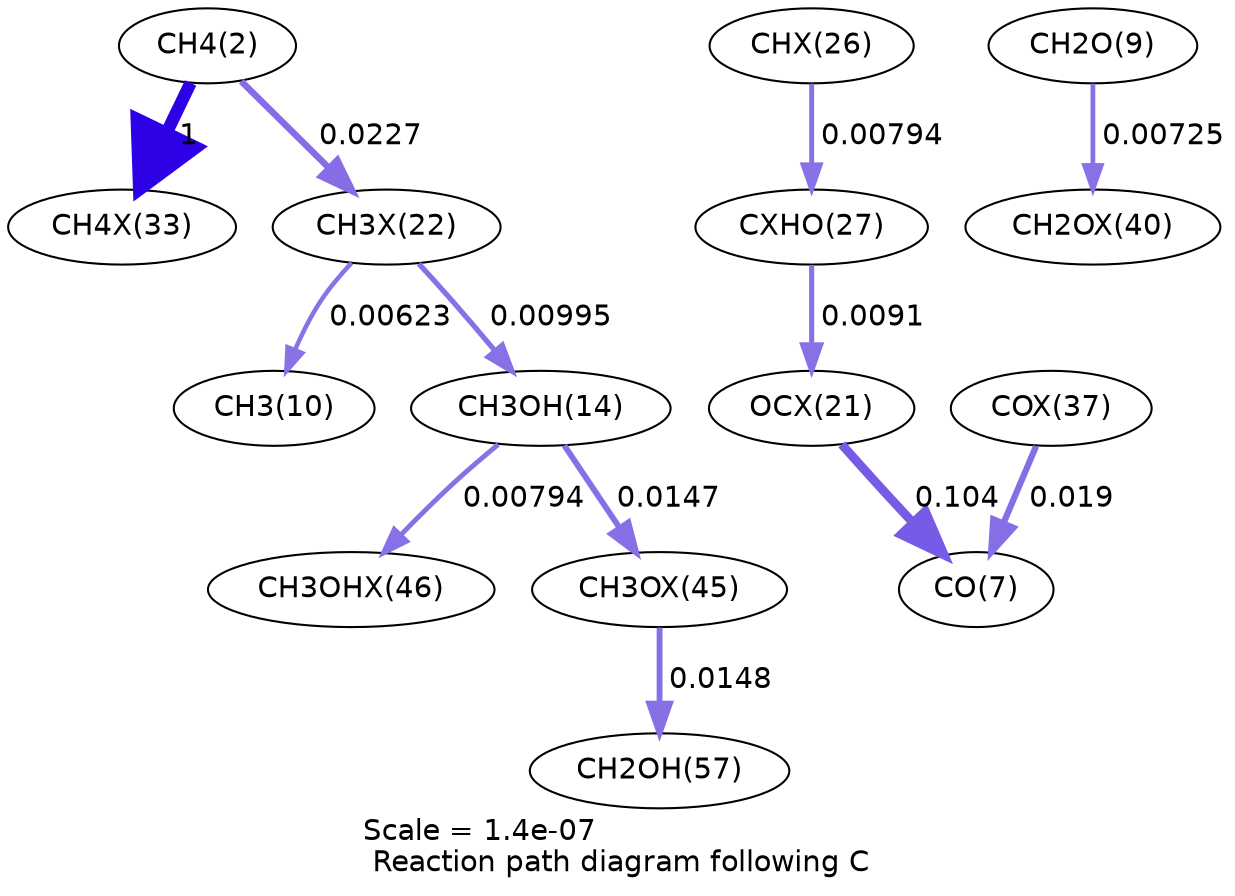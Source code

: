 digraph reaction_paths {
center=1;
s4 -> s44[fontname="Helvetica", penwidth=6, arrowsize=3, color="0.7, 1.5, 0.9"
, label=" 1"];
s4 -> s39[fontname="Helvetica", penwidth=3.14, arrowsize=1.57, color="0.7, 0.523, 0.9"
, label=" 0.0227"];
s39 -> s12[fontname="Helvetica", penwidth=2.17, arrowsize=1.08, color="0.7, 0.506, 0.9"
, label=" 0.00623"];
s39 -> s16[fontname="Helvetica", penwidth=2.52, arrowsize=1.26, color="0.7, 0.51, 0.9"
, label=" 0.00995"];
s16 -> s54[fontname="Helvetica", penwidth=2.35, arrowsize=1.17, color="0.7, 0.508, 0.9"
, label=" 0.00794"];
s16 -> s53[fontname="Helvetica", penwidth=2.82, arrowsize=1.41, color="0.7, 0.515, 0.9"
, label=" 0.0147"];
s42 -> s43[fontname="Helvetica", penwidth=2.35, arrowsize=1.17, color="0.7, 0.508, 0.9"
, label=" 0.00794"];
s53 -> s22[fontname="Helvetica", penwidth=2.82, arrowsize=1.41, color="0.7, 0.515, 0.9"
, label=" 0.0148"];
s11 -> s51[fontname="Helvetica", penwidth=2.28, arrowsize=1.14, color="0.7, 0.507, 0.9"
, label=" 0.00725"];
s43 -> s38[fontname="Helvetica", penwidth=2.45, arrowsize=1.23, color="0.7, 0.509, 0.9"
, label=" 0.0091"];
s38 -> s9[fontname="Helvetica", penwidth=4.29, arrowsize=2.15, color="0.7, 0.604, 0.9"
, label=" 0.104"];
s48 -> s9[fontname="Helvetica", penwidth=3.01, arrowsize=1.5, color="0.7, 0.519, 0.9"
, label=" 0.019"];
s4 [ fontname="Helvetica", label="CH4(2)"];
s9 [ fontname="Helvetica", label="CO(7)"];
s11 [ fontname="Helvetica", label="CH2O(9)"];
s12 [ fontname="Helvetica", label="CH3(10)"];
s16 [ fontname="Helvetica", label="CH3OH(14)"];
s22 [ fontname="Helvetica", label="CH2OH(57)"];
s38 [ fontname="Helvetica", label="OCX(21)"];
s39 [ fontname="Helvetica", label="CH3X(22)"];
s42 [ fontname="Helvetica", label="CHX(26)"];
s43 [ fontname="Helvetica", label="CXHO(27)"];
s44 [ fontname="Helvetica", label="CH4X(33)"];
s48 [ fontname="Helvetica", label="COX(37)"];
s51 [ fontname="Helvetica", label="CH2OX(40)"];
s53 [ fontname="Helvetica", label="CH3OX(45)"];
s54 [ fontname="Helvetica", label="CH3OHX(46)"];
 label = "Scale = 1.4e-07\l Reaction path diagram following C";
 fontname = "Helvetica";
}
